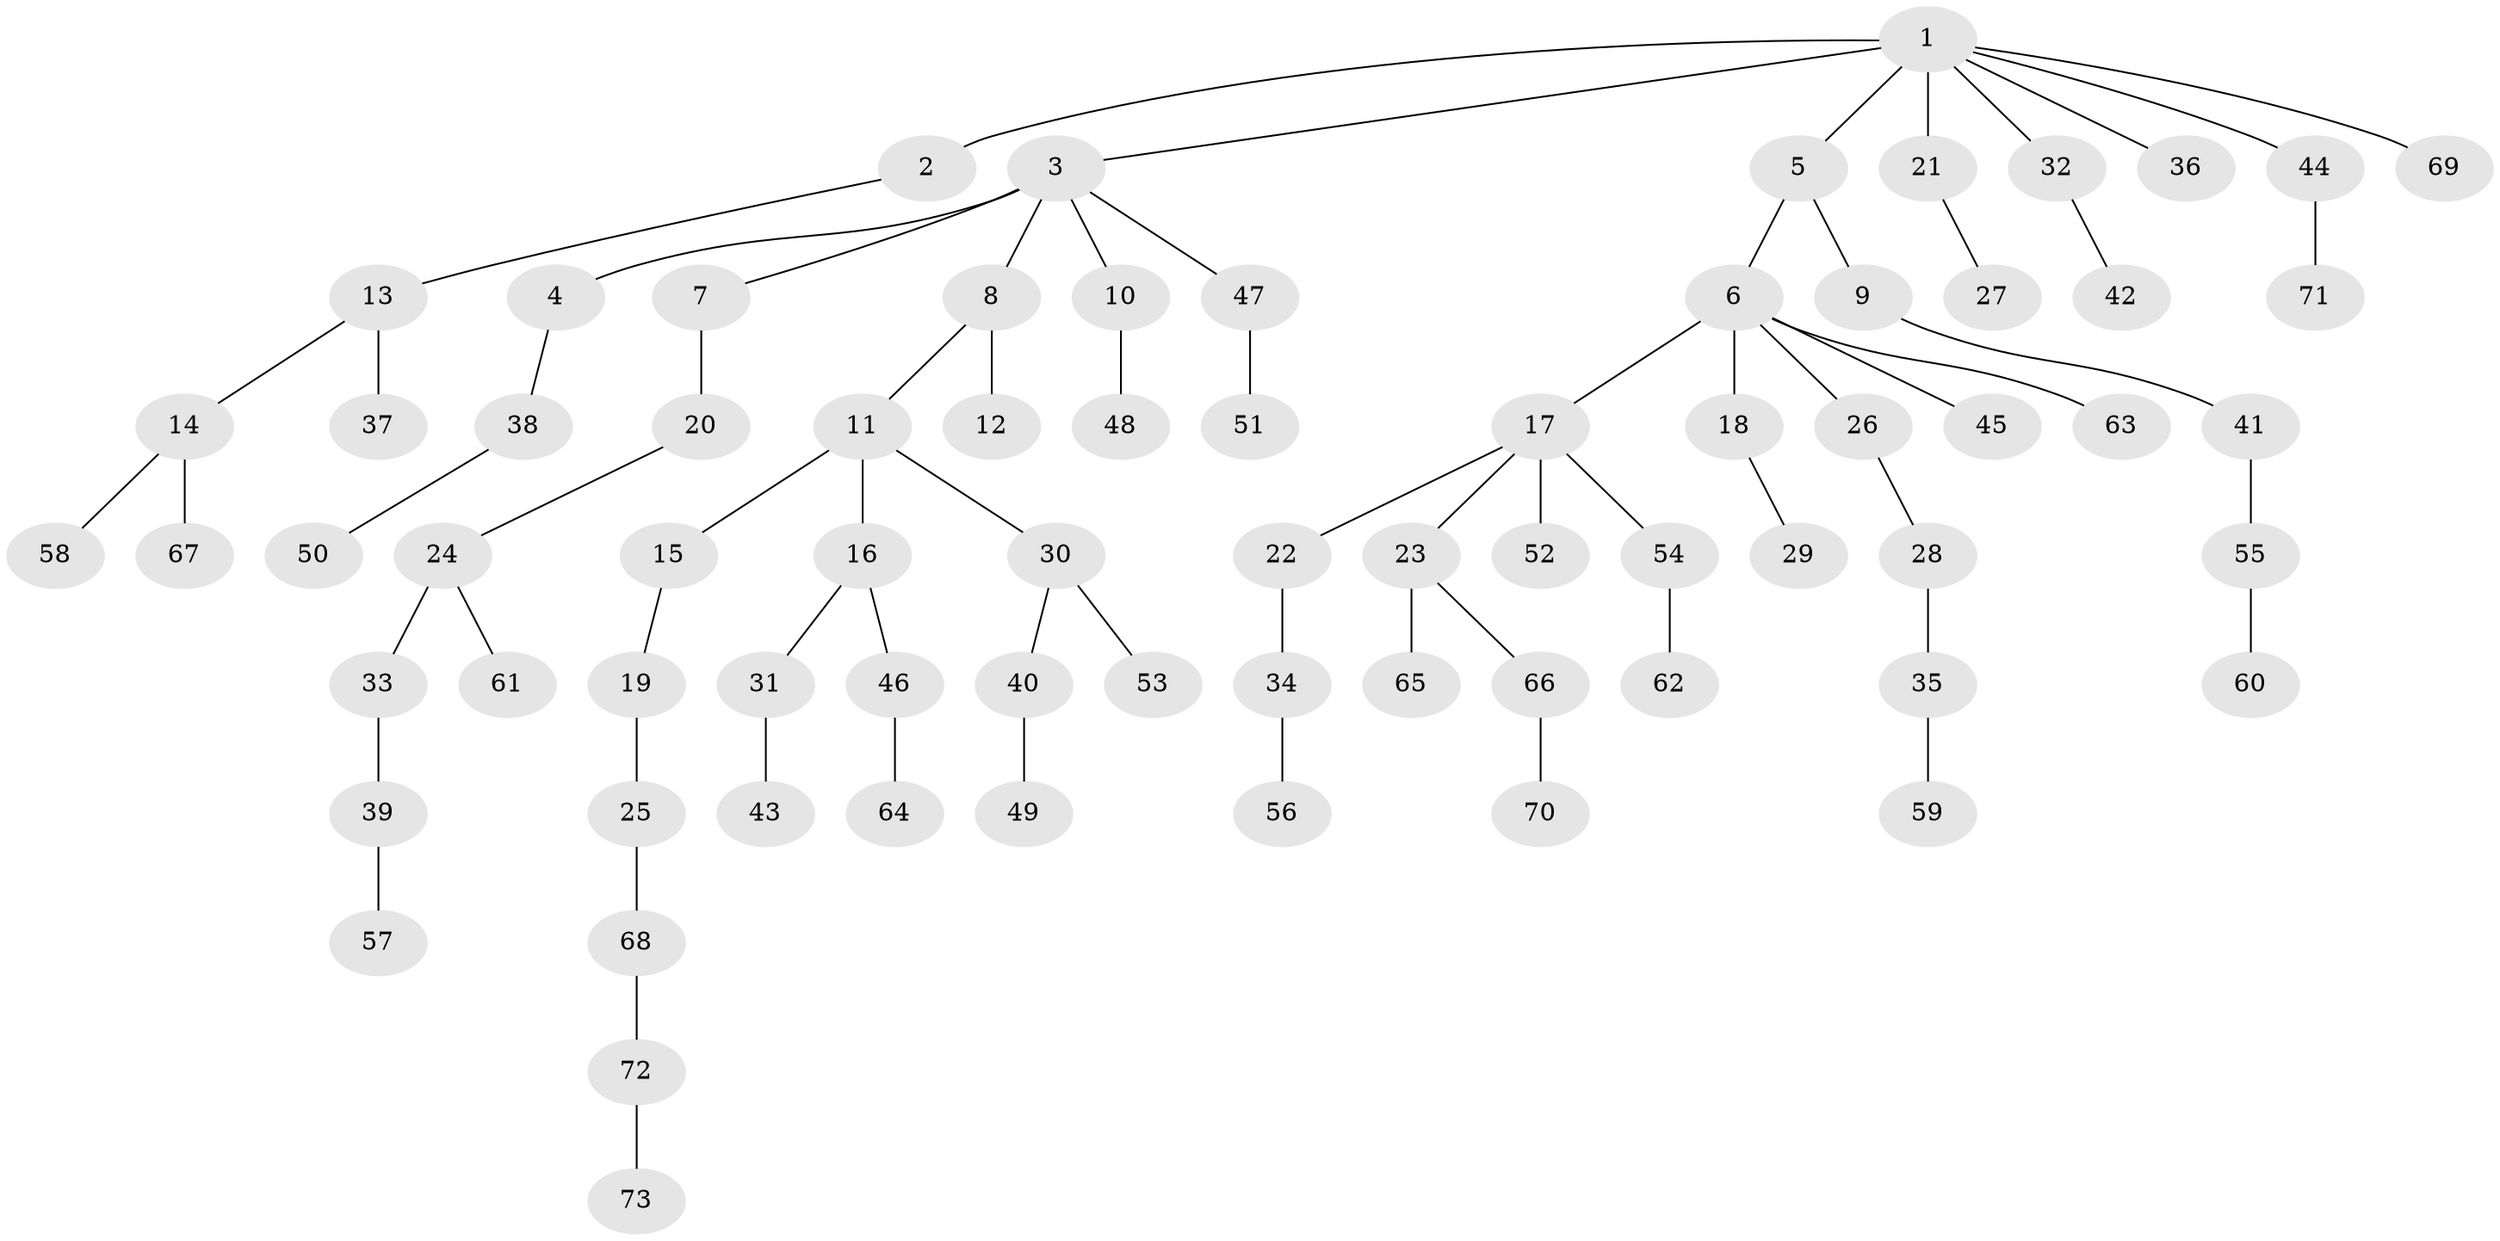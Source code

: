 // original degree distribution, {7: 0.013793103448275862, 4: 0.06896551724137931, 8: 0.006896551724137931, 2: 0.2827586206896552, 3: 0.12413793103448276, 5: 0.020689655172413793, 1: 0.47586206896551725, 6: 0.006896551724137931}
// Generated by graph-tools (version 1.1) at 2025/51/03/04/25 22:51:25]
// undirected, 73 vertices, 72 edges
graph export_dot {
  node [color=gray90,style=filled];
  1;
  2;
  3;
  4;
  5;
  6;
  7;
  8;
  9;
  10;
  11;
  12;
  13;
  14;
  15;
  16;
  17;
  18;
  19;
  20;
  21;
  22;
  23;
  24;
  25;
  26;
  27;
  28;
  29;
  30;
  31;
  32;
  33;
  34;
  35;
  36;
  37;
  38;
  39;
  40;
  41;
  42;
  43;
  44;
  45;
  46;
  47;
  48;
  49;
  50;
  51;
  52;
  53;
  54;
  55;
  56;
  57;
  58;
  59;
  60;
  61;
  62;
  63;
  64;
  65;
  66;
  67;
  68;
  69;
  70;
  71;
  72;
  73;
  1 -- 2 [weight=2.0];
  1 -- 3 [weight=1.0];
  1 -- 5 [weight=1.0];
  1 -- 21 [weight=1.0];
  1 -- 32 [weight=1.0];
  1 -- 36 [weight=1.0];
  1 -- 44 [weight=1.0];
  1 -- 69 [weight=1.0];
  2 -- 13 [weight=1.0];
  3 -- 4 [weight=1.0];
  3 -- 7 [weight=1.0];
  3 -- 8 [weight=2.0];
  3 -- 10 [weight=1.0];
  3 -- 47 [weight=1.0];
  4 -- 38 [weight=1.0];
  5 -- 6 [weight=1.0];
  5 -- 9 [weight=1.0];
  6 -- 17 [weight=1.0];
  6 -- 18 [weight=1.0];
  6 -- 26 [weight=1.0];
  6 -- 45 [weight=1.0];
  6 -- 63 [weight=1.0];
  7 -- 20 [weight=2.0];
  8 -- 11 [weight=1.0];
  8 -- 12 [weight=1.0];
  9 -- 41 [weight=1.0];
  10 -- 48 [weight=2.0];
  11 -- 15 [weight=1.0];
  11 -- 16 [weight=1.0];
  11 -- 30 [weight=1.0];
  13 -- 14 [weight=1.0];
  13 -- 37 [weight=1.0];
  14 -- 58 [weight=1.0];
  14 -- 67 [weight=1.0];
  15 -- 19 [weight=1.0];
  16 -- 31 [weight=1.0];
  16 -- 46 [weight=1.0];
  17 -- 22 [weight=1.0];
  17 -- 23 [weight=1.0];
  17 -- 52 [weight=1.0];
  17 -- 54 [weight=1.0];
  18 -- 29 [weight=3.0];
  19 -- 25 [weight=1.0];
  20 -- 24 [weight=1.0];
  21 -- 27 [weight=2.0];
  22 -- 34 [weight=2.0];
  23 -- 65 [weight=1.0];
  23 -- 66 [weight=1.0];
  24 -- 33 [weight=4.0];
  24 -- 61 [weight=1.0];
  25 -- 68 [weight=1.0];
  26 -- 28 [weight=1.0];
  28 -- 35 [weight=1.0];
  30 -- 40 [weight=1.0];
  30 -- 53 [weight=2.0];
  31 -- 43 [weight=1.0];
  32 -- 42 [weight=1.0];
  33 -- 39 [weight=1.0];
  34 -- 56 [weight=1.0];
  35 -- 59 [weight=1.0];
  38 -- 50 [weight=1.0];
  39 -- 57 [weight=1.0];
  40 -- 49 [weight=1.0];
  41 -- 55 [weight=2.0];
  44 -- 71 [weight=1.0];
  46 -- 64 [weight=1.0];
  47 -- 51 [weight=4.0];
  54 -- 62 [weight=1.0];
  55 -- 60 [weight=1.0];
  66 -- 70 [weight=1.0];
  68 -- 72 [weight=1.0];
  72 -- 73 [weight=1.0];
}
